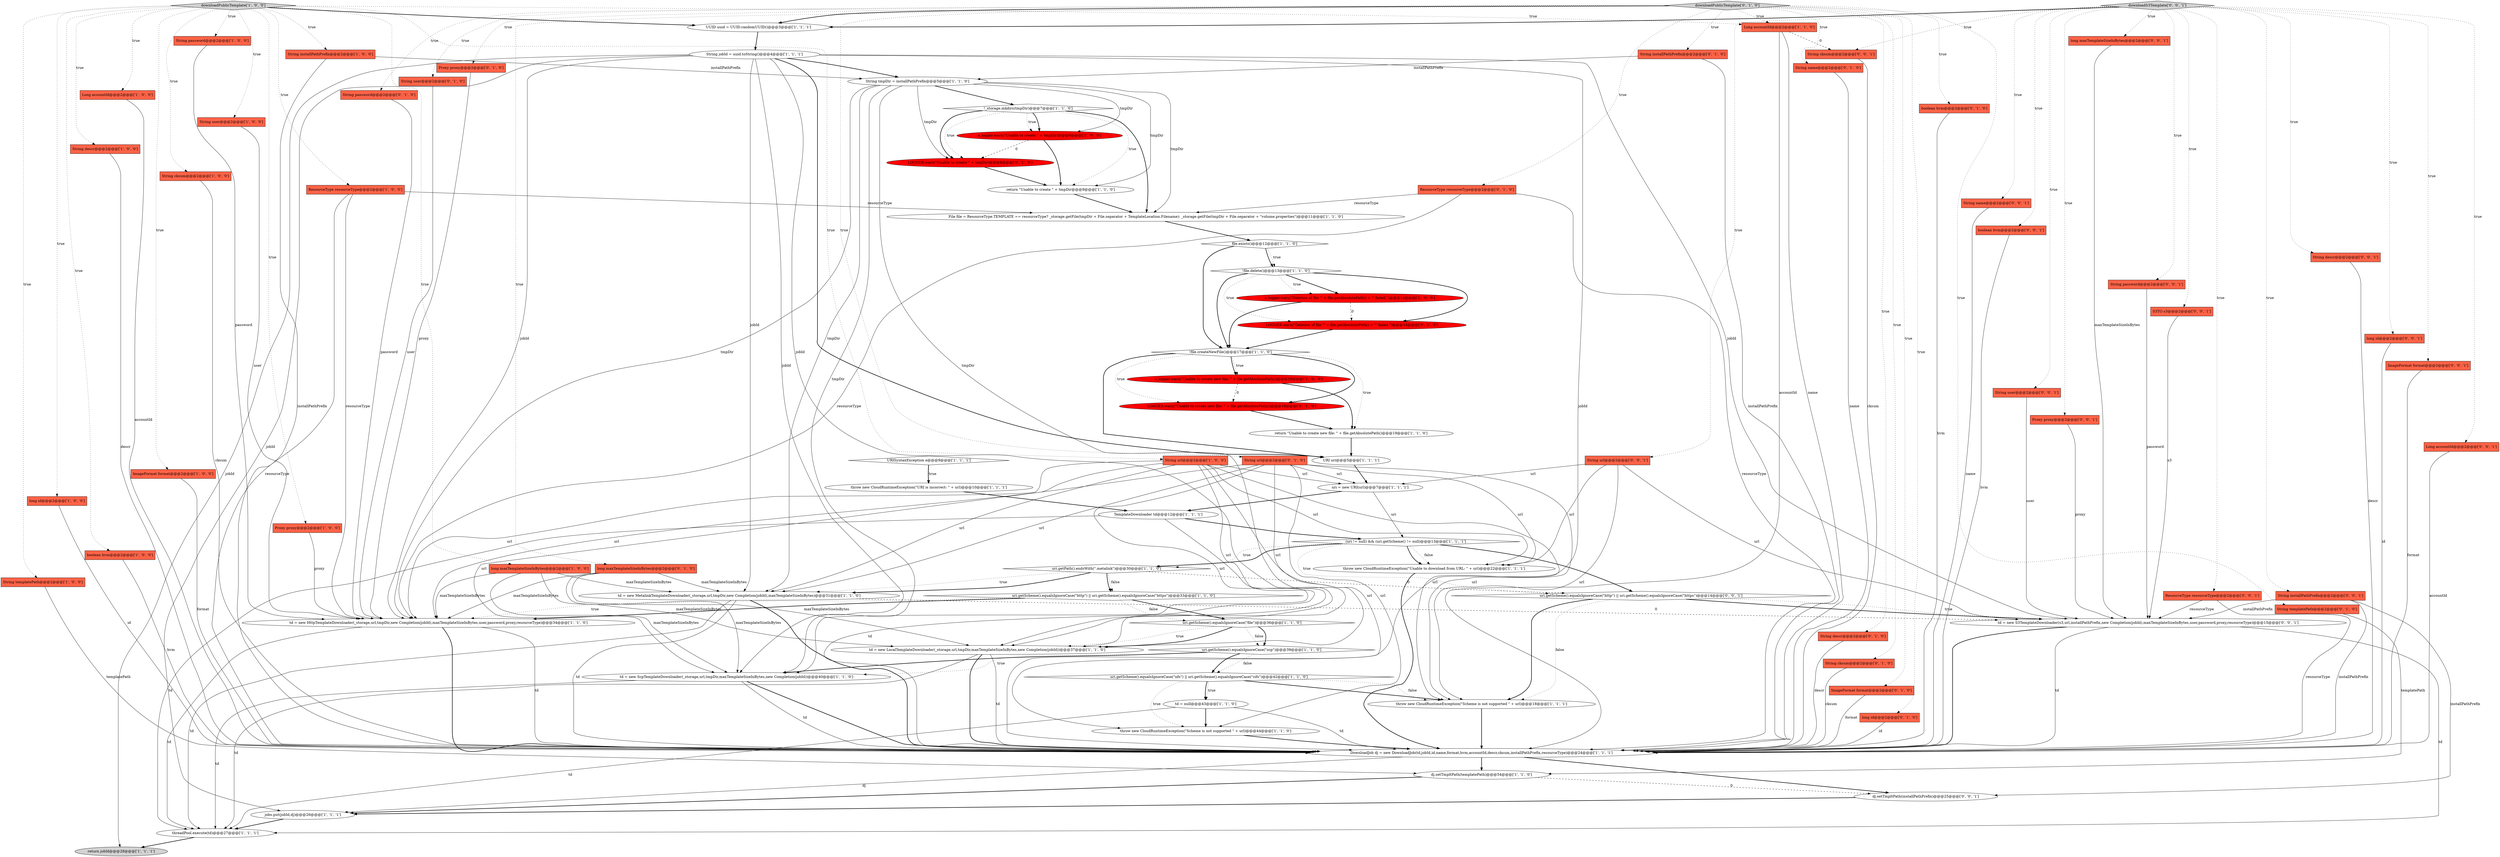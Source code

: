 digraph {
80 [style = filled, label = "long maxTemplateSizeInBytes@@@2@@@['0', '0', '1']", fillcolor = tomato, shape = box image = "AAA0AAABBB3BBB"];
53 [style = filled, label = "String name@@@2@@@['0', '1', '0']", fillcolor = tomato, shape = box image = "AAA0AAABBB2BBB"];
27 [style = filled, label = "dj.setTmpltPath(templatePath)@@@54@@@['1', '1', '0']", fillcolor = white, shape = ellipse image = "AAA0AAABBB1BBB"];
42 [style = filled, label = "long maxTemplateSizeInBytes@@@2@@@['1', '0', '0']", fillcolor = tomato, shape = box image = "AAA0AAABBB1BBB"];
58 [style = filled, label = "String installPathPrefix@@@2@@@['0', '1', '0']", fillcolor = tomato, shape = box image = "AAA0AAABBB2BBB"];
39 [style = filled, label = "throw new CloudRuntimeException(\"Scheme is not supported \" + url)@@@18@@@['1', '1', '1']", fillcolor = white, shape = ellipse image = "AAA0AAABBB1BBB"];
44 [style = filled, label = "throw new CloudRuntimeException(\"URI is incorrect: \" + url)@@@10@@@['1', '1', '1']", fillcolor = white, shape = ellipse image = "AAA0AAABBB1BBB"];
23 [style = filled, label = "!file.delete()@@@13@@@['1', '1', '0']", fillcolor = white, shape = diamond image = "AAA0AAABBB1BBB"];
12 [style = filled, label = "uri.getScheme().equalsIgnoreCase(\"scp\")@@@39@@@['1', '1', '0']", fillcolor = white, shape = diamond image = "AAA0AAABBB1BBB"];
17 [style = filled, label = "s_logger.warn(\"Unable to create \" + tmpDir)@@@8@@@['1', '0', '0']", fillcolor = red, shape = ellipse image = "AAA1AAABBB1BBB"];
77 [style = filled, label = "downloadS3Template['0', '0', '1']", fillcolor = lightgray, shape = diamond image = "AAA0AAABBB3BBB"];
66 [style = filled, label = "ResourceType resourceType@@@2@@@['0', '1', '0']", fillcolor = tomato, shape = box image = "AAA0AAABBB2BBB"];
59 [style = filled, label = "String templatePath@@@2@@@['0', '1', '0']", fillcolor = tomato, shape = box image = "AAA0AAABBB2BBB"];
48 [style = filled, label = "String jobId = uuid.toString()@@@4@@@['1', '1', '1']", fillcolor = white, shape = ellipse image = "AAA0AAABBB1BBB"];
82 [style = filled, label = "String name@@@2@@@['0', '0', '1']", fillcolor = tomato, shape = box image = "AAA0AAABBB3BBB"];
64 [style = filled, label = "Proxy proxy@@@2@@@['0', '1', '0']", fillcolor = tomato, shape = box image = "AAA0AAABBB2BBB"];
22 [style = filled, label = "jobs.put(jobId,dj)@@@26@@@['1', '1', '1']", fillcolor = white, shape = ellipse image = "AAA0AAABBB1BBB"];
8 [style = filled, label = "DownloadJob dj = new DownloadJob(td,jobId,id,name,format,hvm,accountId,descr,cksum,installPathPrefix,resourceType)@@@24@@@['1', '1', '1']", fillcolor = white, shape = ellipse image = "AAA0AAABBB1BBB"];
46 [style = filled, label = "td = new ScpTemplateDownloader(_storage,url,tmpDir,maxTemplateSizeInBytes,new Completion(jobId))@@@40@@@['1', '1', '0']", fillcolor = white, shape = ellipse image = "AAA0AAABBB1BBB"];
35 [style = filled, label = "throw new CloudRuntimeException(\"Unable to download from URL: \" + url)@@@22@@@['1', '1', '1']", fillcolor = white, shape = ellipse image = "AAA0AAABBB1BBB"];
43 [style = filled, label = "return \"Unable to create new file: \" + file.getAbsolutePath()@@@19@@@['1', '1', '0']", fillcolor = white, shape = ellipse image = "AAA0AAABBB1BBB"];
88 [style = filled, label = "String cksum@@@2@@@['0', '0', '1']", fillcolor = tomato, shape = box image = "AAA0AAABBB3BBB"];
56 [style = filled, label = "String descr@@@2@@@['0', '1', '0']", fillcolor = tomato, shape = box image = "AAA0AAABBB2BBB"];
74 [style = filled, label = "String url@@@2@@@['0', '0', '1']", fillcolor = tomato, shape = box image = "AAA0AAABBB3BBB"];
67 [style = filled, label = "String cksum@@@2@@@['0', '1', '0']", fillcolor = tomato, shape = box image = "AAA0AAABBB2BBB"];
4 [style = filled, label = "Long accountId@@@2@@@['1', '0', '0']", fillcolor = tomato, shape = box image = "AAA0AAABBB1BBB"];
34 [style = filled, label = "file.exists()@@@12@@@['1', '1', '0']", fillcolor = white, shape = diamond image = "AAA0AAABBB1BBB"];
55 [style = filled, label = "LOGGER.warn(\"Unable to create \" + tmpDir)@@@8@@@['0', '1', '0']", fillcolor = red, shape = ellipse image = "AAA1AAABBB2BBB"];
45 [style = filled, label = "String user@@@2@@@['1', '0', '0']", fillcolor = tomato, shape = box image = "AAA0AAABBB1BBB"];
73 [style = filled, label = "td = new S3TemplateDownloader(s3,url,installPathPrefix,new Completion(jobId),maxTemplateSizeInBytes,user,password,proxy,resourceType)@@@15@@@['0', '0', '1']", fillcolor = white, shape = ellipse image = "AAA0AAABBB3BBB"];
31 [style = filled, label = "String descr@@@2@@@['1', '0', '0']", fillcolor = tomato, shape = box image = "AAA0AAABBB1BBB"];
86 [style = filled, label = "boolean hvm@@@2@@@['0', '0', '1']", fillcolor = tomato, shape = box image = "AAA0AAABBB3BBB"];
32 [style = filled, label = "String cksum@@@2@@@['1', '0', '0']", fillcolor = tomato, shape = box image = "AAA0AAABBB1BBB"];
52 [style = filled, label = "Long accountId@@@2@@@['1', '1', '0']", fillcolor = tomato, shape = box image = "AAA0AAABBB1BBB"];
49 [style = filled, label = "return \"Unable to create \" + tmpDir@@@9@@@['1', '1', '0']", fillcolor = white, shape = ellipse image = "AAA0AAABBB1BBB"];
54 [style = filled, label = "ImageFormat format@@@2@@@['0', '1', '0']", fillcolor = tomato, shape = box image = "AAA0AAABBB2BBB"];
2 [style = filled, label = "td = new HttpTemplateDownloader(_storage,url,tmpDir,new Completion(jobId),maxTemplateSizeInBytes,user,password,proxy,resourceType)@@@34@@@['1', '1', '0']", fillcolor = white, shape = ellipse image = "AAA0AAABBB1BBB"];
72 [style = filled, label = "String installPathPrefix@@@2@@@['0', '0', '1']", fillcolor = tomato, shape = box image = "AAA0AAABBB3BBB"];
29 [style = filled, label = "ImageFormat format@@@2@@@['1', '0', '0']", fillcolor = tomato, shape = box image = "AAA0AAABBB1BBB"];
13 [style = filled, label = "return jobId@@@28@@@['1', '1', '1']", fillcolor = lightgray, shape = ellipse image = "AAA0AAABBB1BBB"];
83 [style = filled, label = "String descr@@@2@@@['0', '0', '1']", fillcolor = tomato, shape = box image = "AAA0AAABBB3BBB"];
84 [style = filled, label = "String password@@@2@@@['0', '0', '1']", fillcolor = tomato, shape = box image = "AAA0AAABBB3BBB"];
20 [style = filled, label = "!file.createNewFile()@@@17@@@['1', '1', '0']", fillcolor = white, shape = diamond image = "AAA0AAABBB1BBB"];
25 [style = filled, label = "uri = new URI(url)@@@7@@@['1', '1', '1']", fillcolor = white, shape = ellipse image = "AAA0AAABBB1BBB"];
3 [style = filled, label = "throw new CloudRuntimeException(\"Scheme is not supported \" + url)@@@44@@@['1', '1', '0']", fillcolor = white, shape = ellipse image = "AAA0AAABBB1BBB"];
28 [style = filled, label = "uri.getScheme().equalsIgnoreCase(\"http\") || uri.getScheme().equalsIgnoreCase(\"https\")@@@33@@@['1', '1', '0']", fillcolor = white, shape = diamond image = "AAA0AAABBB1BBB"];
50 [style = filled, label = "td = null@@@43@@@['1', '1', '0']", fillcolor = white, shape = ellipse image = "AAA0AAABBB1BBB"];
19 [style = filled, label = "long id@@@2@@@['1', '0', '0']", fillcolor = tomato, shape = box image = "AAA0AAABBB1BBB"];
78 [style = filled, label = "S3TO s3@@@2@@@['0', '0', '1']", fillcolor = tomato, shape = box image = "AAA0AAABBB3BBB"];
6 [style = filled, label = "uri.getPath().endsWith(\".metalink\")@@@30@@@['1', '1', '0']", fillcolor = white, shape = diamond image = "AAA0AAABBB1BBB"];
87 [style = filled, label = "uri.getScheme().equalsIgnoreCase(\"http\") || uri.getScheme().equalsIgnoreCase(\"https\")@@@14@@@['0', '0', '1']", fillcolor = white, shape = diamond image = "AAA0AAABBB3BBB"];
38 [style = filled, label = "td = new LocalTemplateDownloader(_storage,url,tmpDir,maxTemplateSizeInBytes,new Completion(jobId))@@@37@@@['1', '1', '0']", fillcolor = white, shape = ellipse image = "AAA0AAABBB1BBB"];
5 [style = filled, label = "td = new MetalinkTemplateDownloader(_storage,url,tmpDir,new Completion(jobId),maxTemplateSizeInBytes)@@@31@@@['1', '1', '0']", fillcolor = white, shape = ellipse image = "AAA0AAABBB1BBB"];
68 [style = filled, label = "String user@@@2@@@['0', '1', '0']", fillcolor = tomato, shape = box image = "AAA0AAABBB2BBB"];
65 [style = filled, label = "long id@@@2@@@['0', '1', '0']", fillcolor = tomato, shape = box image = "AAA0AAABBB2BBB"];
79 [style = filled, label = "long id@@@2@@@['0', '0', '1']", fillcolor = tomato, shape = box image = "AAA0AAABBB3BBB"];
89 [style = filled, label = "dj.setTmpltPath(installPathPrefix)@@@25@@@['0', '0', '1']", fillcolor = white, shape = ellipse image = "AAA0AAABBB3BBB"];
0 [style = filled, label = "uri.getScheme().equalsIgnoreCase(\"nfs\") || uri.getScheme().equalsIgnoreCase(\"cifs\")@@@42@@@['1', '1', '0']", fillcolor = white, shape = diamond image = "AAA0AAABBB1BBB"];
16 [style = filled, label = "Proxy proxy@@@2@@@['1', '0', '0']", fillcolor = tomato, shape = box image = "AAA0AAABBB1BBB"];
10 [style = filled, label = "boolean hvm@@@2@@@['1', '0', '0']", fillcolor = tomato, shape = box image = "AAA0AAABBB1BBB"];
63 [style = filled, label = "long maxTemplateSizeInBytes@@@2@@@['0', '1', '0']", fillcolor = tomato, shape = box image = "AAA0AAABBB2BBB"];
57 [style = filled, label = "downloadPublicTemplate['0', '1', '0']", fillcolor = lightgray, shape = diamond image = "AAA0AAABBB2BBB"];
24 [style = filled, label = "TemplateDownloader td@@@12@@@['1', '1', '1']", fillcolor = white, shape = ellipse image = "AAA0AAABBB1BBB"];
14 [style = filled, label = "s_logger.warn(\"Deletion of file '\" + file.getAbsolutePath() + \"' failed.\")@@@14@@@['1', '0', '0']", fillcolor = red, shape = ellipse image = "AAA1AAABBB1BBB"];
41 [style = filled, label = "!_storage.mkdirs(tmpDir)@@@7@@@['1', '1', '0']", fillcolor = white, shape = diamond image = "AAA0AAABBB1BBB"];
85 [style = filled, label = "ResourceType resourceType@@@2@@@['0', '0', '1']", fillcolor = tomato, shape = box image = "AAA0AAABBB3BBB"];
7 [style = filled, label = "String url@@@2@@@['1', '0', '0']", fillcolor = tomato, shape = box image = "AAA0AAABBB1BBB"];
71 [style = filled, label = "ImageFormat format@@@2@@@['0', '0', '1']", fillcolor = tomato, shape = box image = "AAA0AAABBB3BBB"];
9 [style = filled, label = "UUID uuid = UUID.randomUUID()@@@3@@@['1', '1', '1']", fillcolor = white, shape = ellipse image = "AAA0AAABBB1BBB"];
51 [style = filled, label = "String templatePath@@@2@@@['1', '0', '0']", fillcolor = tomato, shape = box image = "AAA0AAABBB1BBB"];
37 [style = filled, label = "downloadPublicTemplate['1', '0', '0']", fillcolor = lightgray, shape = diamond image = "AAA0AAABBB1BBB"];
1 [style = filled, label = "s_logger.warn(\"Unable to create new file: \" + file.getAbsolutePath())@@@18@@@['1', '0', '0']", fillcolor = red, shape = ellipse image = "AAA1AAABBB1BBB"];
30 [style = filled, label = "File file = ResourceType.TEMPLATE == resourceType? _storage.getFile(tmpDir + File.separator + TemplateLocation.Filename): _storage.getFile(tmpDir + File.separator + \"volume.properties\")@@@11@@@['1', '1', '0']", fillcolor = white, shape = ellipse image = "AAA0AAABBB1BBB"];
15 [style = filled, label = "uri.getScheme().equalsIgnoreCase(\"file\")@@@36@@@['1', '1', '0']", fillcolor = white, shape = diamond image = "AAA0AAABBB1BBB"];
61 [style = filled, label = "String url@@@2@@@['0', '1', '0']", fillcolor = tomato, shape = box image = "AAA0AAABBB2BBB"];
40 [style = filled, label = "URI uri@@@5@@@['1', '1', '1']", fillcolor = white, shape = ellipse image = "AAA0AAABBB1BBB"];
76 [style = filled, label = "String user@@@2@@@['0', '0', '1']", fillcolor = tomato, shape = box image = "AAA0AAABBB3BBB"];
62 [style = filled, label = "LOGGER.warn(\"Deletion of file '\" + file.getAbsolutePath() + \"' failed.\")@@@14@@@['0', '1', '0']", fillcolor = red, shape = ellipse image = "AAA1AAABBB2BBB"];
18 [style = filled, label = "String installPathPrefix@@@2@@@['1', '0', '0']", fillcolor = tomato, shape = box image = "AAA0AAABBB1BBB"];
75 [style = filled, label = "Proxy proxy@@@2@@@['0', '0', '1']", fillcolor = tomato, shape = box image = "AAA0AAABBB3BBB"];
36 [style = filled, label = "threadPool.execute(td)@@@27@@@['1', '1', '1']", fillcolor = white, shape = ellipse image = "AAA0AAABBB1BBB"];
69 [style = filled, label = "String password@@@2@@@['0', '1', '0']", fillcolor = tomato, shape = box image = "AAA0AAABBB2BBB"];
21 [style = filled, label = "ResourceType resourceType@@@2@@@['1', '0', '0']", fillcolor = tomato, shape = box image = "AAA0AAABBB1BBB"];
60 [style = filled, label = "boolean hvm@@@2@@@['0', '1', '0']", fillcolor = tomato, shape = box image = "AAA0AAABBB2BBB"];
11 [style = filled, label = "(uri != null) && (uri.getScheme() != null)@@@13@@@['1', '1', '1']", fillcolor = white, shape = diamond image = "AAA0AAABBB1BBB"];
47 [style = filled, label = "URISyntaxException e@@@9@@@['1', '1', '1']", fillcolor = white, shape = diamond image = "AAA0AAABBB1BBB"];
26 [style = filled, label = "String tmpDir = installPathPrefix@@@5@@@['1', '1', '0']", fillcolor = white, shape = ellipse image = "AAA0AAABBB1BBB"];
70 [style = filled, label = "LOGGER.warn(\"Unable to create new file: \" + file.getAbsolutePath())@@@18@@@['0', '1', '0']", fillcolor = red, shape = ellipse image = "AAA1AAABBB2BBB"];
33 [style = filled, label = "String password@@@2@@@['1', '0', '0']", fillcolor = tomato, shape = box image = "AAA0AAABBB1BBB"];
81 [style = filled, label = "Long accountId@@@2@@@['0', '0', '1']", fillcolor = tomato, shape = box image = "AAA0AAABBB3BBB"];
34->20 [style = bold, label=""];
31->8 [style = solid, label="descr"];
83->8 [style = solid, label="descr"];
55->49 [style = bold, label=""];
57->52 [style = dotted, label="true"];
65->8 [style = solid, label="id"];
20->70 [style = bold, label=""];
77->82 [style = dotted, label="true"];
8->89 [style = bold, label=""];
46->36 [style = solid, label="td"];
40->25 [style = bold, label=""];
71->8 [style = solid, label="format"];
21->2 [style = solid, label="resourceType"];
24->36 [style = solid, label="td"];
48->22 [style = solid, label="jobId"];
5->73 [style = dashed, label="0"];
61->35 [style = solid, label="url"];
77->81 [style = dotted, label="true"];
57->66 [style = dotted, label="true"];
85->73 [style = solid, label="resourceType"];
37->9 [style = bold, label=""];
34->23 [style = dotted, label="true"];
32->8 [style = solid, label="cksum"];
7->5 [style = solid, label="url"];
67->8 [style = solid, label="cksum"];
43->40 [style = bold, label=""];
11->35 [style = dotted, label="false"];
37->31 [style = dotted, label="true"];
57->65 [style = dotted, label="true"];
70->43 [style = bold, label=""];
51->27 [style = solid, label="templatePath"];
63->5 [style = solid, label="maxTemplateSizeInBytes"];
75->73 [style = solid, label="proxy"];
20->43 [style = dotted, label="true"];
24->11 [style = bold, label=""];
57->68 [style = dotted, label="true"];
2->8 [style = solid, label="td"];
77->88 [style = dotted, label="true"];
12->46 [style = dotted, label="true"];
35->8 [style = bold, label=""];
7->39 [style = solid, label="url"];
7->46 [style = solid, label="url"];
88->8 [style = solid, label="cksum"];
41->49 [style = dotted, label="true"];
0->3 [style = dotted, label="true"];
25->11 [style = solid, label="uri"];
8->27 [style = bold, label=""];
59->27 [style = solid, label="templatePath"];
41->17 [style = dotted, label="true"];
77->78 [style = dotted, label="true"];
26->17 [style = solid, label="tmpDir"];
69->2 [style = solid, label="password"];
52->8 [style = solid, label="accountId"];
19->8 [style = solid, label="id"];
66->8 [style = solid, label="resourceType"];
14->20 [style = bold, label=""];
66->30 [style = solid, label="resourceType"];
23->62 [style = bold, label=""];
77->9 [style = bold, label=""];
72->89 [style = solid, label="installPathPrefix"];
0->39 [style = dotted, label="false"];
15->38 [style = bold, label=""];
21->30 [style = solid, label="resourceType"];
26->2 [style = solid, label="tmpDir"];
61->46 [style = solid, label="url"];
52->88 [style = dashed, label="0"];
7->38 [style = solid, label="url"];
8->22 [style = solid, label="dj"];
87->39 [style = dotted, label="false"];
37->7 [style = dotted, label="true"];
58->26 [style = solid, label="installPathPrefix"];
57->54 [style = dotted, label="true"];
18->26 [style = solid, label="installPathPrefix"];
84->73 [style = solid, label="password"];
89->22 [style = bold, label=""];
56->8 [style = solid, label="descr"];
39->8 [style = bold, label=""];
28->2 [style = dotted, label="true"];
50->3 [style = bold, label=""];
37->19 [style = dotted, label="true"];
26->46 [style = solid, label="tmpDir"];
9->48 [style = bold, label=""];
77->76 [style = dotted, label="true"];
37->18 [style = dotted, label="true"];
30->34 [style = bold, label=""];
74->39 [style = solid, label="url"];
57->63 [style = dotted, label="true"];
27->22 [style = bold, label=""];
57->67 [style = dotted, label="true"];
37->45 [style = dotted, label="true"];
46->8 [style = solid, label="td"];
26->55 [style = solid, label="tmpDir"];
62->20 [style = bold, label=""];
23->14 [style = bold, label=""];
25->24 [style = bold, label=""];
23->14 [style = dotted, label="true"];
41->30 [style = bold, label=""];
63->46 [style = solid, label="maxTemplateSizeInBytes"];
61->38 [style = solid, label="url"];
6->5 [style = dotted, label="true"];
37->4 [style = dotted, label="true"];
63->38 [style = solid, label="maxTemplateSizeInBytes"];
5->8 [style = solid, label="td"];
63->2 [style = solid, label="maxTemplateSizeInBytes"];
66->2 [style = solid, label="resourceType"];
0->50 [style = dotted, label="true"];
77->80 [style = dotted, label="true"];
72->73 [style = solid, label="installPathPrefix"];
81->8 [style = solid, label="accountId"];
48->73 [style = solid, label="jobId"];
15->12 [style = dotted, label="false"];
77->72 [style = dotted, label="true"];
61->5 [style = solid, label="url"];
47->44 [style = bold, label=""];
77->74 [style = dotted, label="true"];
37->52 [style = dotted, label="true"];
15->12 [style = bold, label=""];
77->83 [style = dotted, label="true"];
60->8 [style = solid, label="hvm"];
74->73 [style = solid, label="url"];
0->39 [style = bold, label=""];
57->60 [style = dotted, label="true"];
7->3 [style = solid, label="url"];
57->69 [style = dotted, label="true"];
77->86 [style = dotted, label="true"];
23->20 [style = bold, label=""];
2->36 [style = solid, label="td"];
87->39 [style = bold, label=""];
26->5 [style = solid, label="tmpDir"];
26->38 [style = solid, label="tmpDir"];
61->25 [style = solid, label="url"];
5->36 [style = solid, label="td"];
42->38 [style = solid, label="maxTemplateSizeInBytes"];
37->51 [style = dotted, label="true"];
61->39 [style = solid, label="url"];
20->1 [style = bold, label=""];
48->5 [style = solid, label="jobId"];
26->30 [style = solid, label="tmpDir"];
21->8 [style = solid, label="resourceType"];
50->36 [style = solid, label="td"];
68->2 [style = solid, label="user"];
38->8 [style = solid, label="td"];
48->26 [style = bold, label=""];
73->8 [style = bold, label=""];
11->87 [style = dotted, label="true"];
26->49 [style = solid, label="tmpDir"];
77->79 [style = dotted, label="true"];
72->8 [style = solid, label="installPathPrefix"];
38->36 [style = solid, label="td"];
26->41 [style = bold, label=""];
6->5 [style = bold, label=""];
42->2 [style = solid, label="maxTemplateSizeInBytes"];
52->8 [style = solid, label="name"];
36->13 [style = bold, label=""];
12->46 [style = bold, label=""];
57->61 [style = dotted, label="true"];
20->1 [style = dotted, label="true"];
37->32 [style = dotted, label="true"];
23->62 [style = dotted, label="true"];
17->49 [style = bold, label=""];
49->30 [style = bold, label=""];
11->6 [style = dotted, label="true"];
3->8 [style = bold, label=""];
10->8 [style = solid, label="hvm"];
58->8 [style = solid, label="installPathPrefix"];
42->46 [style = solid, label="maxTemplateSizeInBytes"];
48->8 [style = solid, label="jobId"];
46->8 [style = bold, label=""];
4->8 [style = solid, label="accountId"];
57->9 [style = bold, label=""];
41->55 [style = dotted, label="true"];
34->23 [style = bold, label=""];
17->55 [style = dashed, label="0"];
38->8 [style = bold, label=""];
74->35 [style = solid, label="url"];
37->42 [style = dotted, label="true"];
48->46 [style = solid, label="jobId"];
64->2 [style = solid, label="proxy"];
44->24 [style = bold, label=""];
57->53 [style = dotted, label="true"];
33->2 [style = solid, label="password"];
20->70 [style = dotted, label="true"];
87->73 [style = bold, label=""];
37->16 [style = dotted, label="true"];
54->8 [style = solid, label="format"];
86->8 [style = solid, label="hvm"];
37->10 [style = dotted, label="true"];
53->8 [style = solid, label="name"];
5->8 [style = bold, label=""];
37->33 [style = dotted, label="true"];
45->2 [style = solid, label="user"];
74->25 [style = solid, label="url"];
28->15 [style = bold, label=""];
1->70 [style = dashed, label="0"];
41->55 [style = bold, label=""];
1->43 [style = bold, label=""];
14->62 [style = dashed, label="0"];
11->6 [style = bold, label=""];
82->8 [style = solid, label="name"];
37->21 [style = dotted, label="true"];
12->0 [style = dotted, label="false"];
77->84 [style = dotted, label="true"];
76->73 [style = solid, label="user"];
48->13 [style = solid, label="jobId"];
57->59 [style = dotted, label="true"];
11->87 [style = bold, label=""];
50->8 [style = solid, label="td"];
47->44 [style = dotted, label="true"];
37->29 [style = dotted, label="true"];
57->58 [style = dotted, label="true"];
12->0 [style = bold, label=""];
16->2 [style = solid, label="proxy"];
73->36 [style = solid, label="td"];
11->35 [style = bold, label=""];
29->8 [style = solid, label="format"];
0->50 [style = bold, label=""];
48->40 [style = bold, label=""];
42->5 [style = solid, label="maxTemplateSizeInBytes"];
18->8 [style = solid, label="installPathPrefix"];
57->64 [style = dotted, label="true"];
6->87 [style = dashed, label="0"];
28->2 [style = bold, label=""];
73->8 [style = solid, label="td"];
41->17 [style = bold, label=""];
20->40 [style = bold, label=""];
77->71 [style = dotted, label="true"];
77->75 [style = dotted, label="true"];
24->8 [style = solid, label="td"];
61->2 [style = solid, label="url"];
79->8 [style = solid, label="id"];
28->15 [style = dotted, label="false"];
22->36 [style = bold, label=""];
78->73 [style = solid, label="s3"];
7->2 [style = solid, label="url"];
7->35 [style = solid, label="url"];
48->2 [style = solid, label="jobId"];
6->28 [style = dotted, label="false"];
61->3 [style = solid, label="url"];
15->38 [style = dotted, label="true"];
87->73 [style = dotted, label="true"];
48->38 [style = solid, label="jobId"];
85->8 [style = solid, label="resourceType"];
80->73 [style = solid, label="maxTemplateSizeInBytes"];
77->85 [style = dotted, label="true"];
7->25 [style = solid, label="url"];
2->8 [style = bold, label=""];
6->28 [style = bold, label=""];
27->89 [style = dashed, label="0"];
57->56 [style = dotted, label="true"];
}
